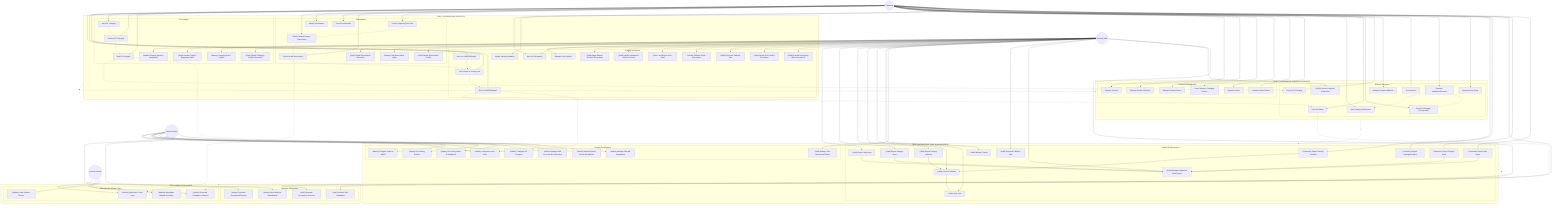 graph TD
    %% Actors positioned at top
    Customer((Customer))
    ParkingStaff((Parking Staff))
    SystemAdmin((System Admin))
    Auditor((Internal Auditor))

    %% ===== TIER 1: OPERATIONAL SERVICES =====
    subgraph Tier1["TIER 1: OPERATIONAL SERVICES"]
        direction TB
        subgraph ParkingOps["Parking Operations"]
            UC_EnterLot["Enter Lot (ANPR/Manual)"]
            UC_ParkVehicle["Park Vehicle & Occupy Slot"]
            UC_ExitLot["Exit Lot (ANPR/Manual)"]
            UC_ManageValet["Manage Valet Parking"]
            UC_ViewLotOccupancy["View Lot Occupancy"]
            UC_Staff_HandleManualOverride["(Staff) Apply Manual Override Procedures"]
            UC_HandleAbandonedVehicle["(Staff) Handle Abandoned Vehicle Protocol"]
            UC_InitiateParkingValidation["Initiate Parking Validation"]
            UC_DetectReportGateFault["Detect and Report Gate Fault"]
            UC_ActivateFallbackMode["Activate Fallback Mode Procedures"]
            UC_ReconcileVisit["(Staff) Reconcile Fallback Visit"]
            UC_HandleSlotConflict["(Staff) Handle Slot Conflict Resolution"]
            UC_ManageEmergencyMode["(Staff) Activate Emergency Mode Procedures"]
        end

        subgraph EVCharging["EV Charging"]
            UC_StartEVCharge["Start EV Charging"]
            UC_MonitorEVCharge["Monitor EV Charging"]
            UC_StopEVCharge["Stop EV Charging"]
            UC_HandleSessionInterruption["Handle Charging Session Interruption"]
            UC_HandleChargerFault["(Staff) Handle Charger Equipment Fault"]
            UC_ManageGracePeriod["Manage Charging Grace Period"]
            UC_HandleChargingConflict["(Staff) Handle Charging Conflict Resolution"]
        end

        subgraph Reservations["Reservations"]
            UC_MakeReservation["Make Parking/Charger Reservation"]
            UC_ModifyReservation["Modify Reservation"]
            UC_CancelReservation["Cancel Reservation"]
            UC_CheckInReservation["Check-In with Reservation"]
            UC_CreateSlotHold["Create Temporary Slot Hold"]
            UC_HandleReservationMismatch["(Staff) Handle Reservation Mismatch"]
            UC_ManageSoftHolds["Manage Soft Reservation Holds"]
            UC_HandleReservationConflict["(Staff) Handle Reservation Conflict"]
        end
    end

    %% ===== TIER 2: CUSTOMER & FINANCIAL SERVICES =====
    subgraph Tier2["TIER 2: CUSTOMER & FINANCIAL SERVICES"]
        direction TB
        subgraph CustomerMgmt["Customer Management"]
            UC_RegisterAccount["Register Account"]
            UC_ManageProfile["Manage Profile & Vehicles"]
            UC_ManagePasses["Manage Parking Passes"]
            UC_ViewHistory["View Parking & Charging History"]
            UC_RegisterVehicle["Register Vehicle"]
            UC_UpdateVehicleDetails["Update Vehicle Details"]
        end

        subgraph BillingPayments["Billing & Payments"]
            UC_ViewParkingFees["View Parking Fees/Quotes"]
            UC_PayForParking["Pay for Parking"]
            UC_ViewChargingFees["View EV Charging Fees/Quotes"]
            UC_PayForCharging["Pay for EV Charging"]
            UC_ManagePaymentMethods["Manage Payment Methods"]
            UC_ViewInvoices["View Invoices"]
            UC_RedeemValidation["Redeem Validation/Discount"]
            UC_RequestPriceQuote["Request Price Quote"]
            UC_ProcessPaymentSettlement["(Staff) Process Payment Settlement"]
        end
    end

    %% ===== TIER 3: INFRASTRUCTURE & MANAGEMENT =====
    subgraph Tier3["TIER 3: INFRASTRUCTURE & MANAGEMENT"]
        direction TB
        subgraph SystemConfig["System Configuration"]
            UC_Admin_ConfigLots["(Admin) Configure Lots & Slots"]
            UC_Admin_ConfigGates["(Admin) Configure Gates & ANPR"]
            UC_Admin_ConfigEVChargers["(Admin) Configure EV Chargers"]
            UC_Admin_SetParkingPolicies["(Admin) Set Parking Policies"]
            UC_Admin_SetPricingRules["(Admin) Set Pricing Rules & Validations"]
            UC_Admin_ManageStaffAccounts["(Admin) Manage Staff Accounts & Permissions"]
            UC_Admin_MonitorSystemHealth["(Admin) Monitor System Health & Fallbacks"]
            UC_Staff_ManageSlotOperationalStatus["(Staff) Manage Slot Operational Status"]
            UC_Admin_ManageExternalIntegrations["(Admin) Manage External Integrations"]
        end

        subgraph IncidentMgmt["Incident & Enforcement"]
            UC_Customer_ReportViolation["(Customer) Report Parking Violation"]
            UC_Customer_ReportDamageIncident["(Customer) Report Damage/Incident"]
            UC_Staff_ReportViolation["(Staff) Report Parking Violation"]
            UC_Staff_ProcessViolation["(Staff) Process Violation"]
            UC_Staff_IssueFine["(Staff) Issue Fine"]
            UC_Staff_ManageTowing["(Staff) Manage Towing"]
            UC_Staff_ManageEquipmentFault["(Staff) Manage Equipment Fault Report"]
            UC_Staff_ReportGateIssue["(Staff) Report Gate Issue"]
            UC_Customer_ReportGateIssue["(Customer) Report Gate Issue"]
            UC_Staff_ReportChargerIssue["(Staff) Report Charger Issue"]
            UC_Customer_ReportChargerIssue["(Customer) Report Charger Issue"]
            UC_Staff_ReconcileVisit["(Staff) Reconcile Fallback Visit"]
        end
    end

    %% ===== TIER 4: ANALYTICS & AUDIT =====
    subgraph Tier4["TIER 4: ANALYTICS & AUDIT"]
        direction TB
        subgraph Analytics["Analytics & Reporting"]
            UC_Admin_GenerateReports["(Admin) Generate Operational Reports"]
            UC_Admin_ViewAnalyticsDashboards["(Admin) View Analytics Dashboards"]
            UC_ViewPredictedAvailability["View Predicted Slot Availability"]
            UC_GenerateOccupancyForecast["(Staff) Generate Occupancy Forecast"]
        end

        subgraph Audit["Internal Audit & Event Trace"]
            UC_Auditor_ViewEventTrace["(Auditor) View Event Trace Logs"]
            UC_Auditor_AuditSystemEvents["(Auditor) Audit System Events"]
            UC_Auditor_GenerateComplianceReports["(Auditor) Generate Compliance Reports"]
            UC_Auditor_InvestigateOverrides["(Auditor) Investigate Manual Overrides"]
        end
    end

    %% Force vertical layout by creating dependencies between tiers
    %% Tier1 ~~~ Tier2 %% Using invisible links for direct vertical stacking
    %% Tier2 ~~~ Tier3
    %% Tier3 ~~~ Tier4

    %% Create invisible spacer nodes to force vertical positioning
    TierSpacer1[" "]:::spacer
    TierSpacer2[" "]:::spacer  
    TierSpacer3[" "]:::spacer
    
    %% Force vertical dependencies between tiers using spacers
    Tier1 -.-> TierSpacer1
    TierSpacer1 -.-> Tier2
    Tier2 -.-> TierSpacer2
    TierSpacer2 -.-> Tier3
    Tier3 -.-> TierSpacer3
    TierSpacer3 -.-> Tier4

    %% Customer Interactions
    Customer --> UC_EnterLot
    Customer --> UC_ParkVehicle
    Customer --> UC_ExitLot
    Customer --> UC_StartEVCharge
    Customer --> UC_MonitorEVCharge
    Customer --> UC_StopEVCharge
    Customer --> UC_MakeReservation
    Customer --> UC_ModifyReservation
    Customer --> UC_CancelReservation
    Customer --> UC_CheckInReservation
    Customer --> UC_CreateSlotHold
    Customer --> UC_RegisterAccount
    Customer --> UC_ManageProfile
    Customer --> UC_ManagePasses
    Customer --> UC_ViewHistory
    Customer --> UC_RegisterVehicle
    Customer --> UC_UpdateVehicleDetails
    Customer --> UC_ViewParkingFees
    Customer --> UC_PayForParking
    Customer --> UC_ViewChargingFees
    Customer --> UC_PayForCharging
    Customer --> UC_ManagePaymentMethods
    Customer --> UC_ViewInvoices
    Customer --> UC_RedeemValidation
    Customer --> UC_RequestPriceQuote
    Customer --> UC_Customer_ReportViolation
    Customer --> UC_Customer_ReportDamageIncident
    Customer --> UC_ViewPredictedAvailability
    Customer --> UC_ViewLotOccupancy
    Customer --> UC_Customer_ReportChargerIssue
    Customer --> UC_Customer_ReportGateIssue
    Customer --> UC_InitiateParkingValidation

    %% Parking Staff Interactions
    ParkingStaff --> UC_ManageValet
    ParkingStaff --> UC_Staff_ReportGateIssue
    ParkingStaff --> UC_Staff_ReportChargerIssue
    ParkingStaff --> UC_Staff_ReportViolation
    ParkingStaff --> UC_Staff_ProcessViolation
    ParkingStaff --> UC_Staff_IssueFine
    ParkingStaff --> UC_Staff_ManageTowing
    ParkingStaff --> UC_Staff_ManageSlotOperationalStatus
    ParkingStaff --> UC_ViewLotOccupancy
    ParkingStaff --> UC_Staff_HandleManualOverride
    ParkingStaff --> UC_Staff_ReconcileVisit
    ParkingStaff --> UC_Staff_ManageEquipmentFault
    ParkingStaff --> UC_HandleAbandonedVehicle
    ParkingStaff --> UC_HandleSessionInterruption
    ParkingStaff --> UC_HandleReservationMismatch
    ParkingStaff --> UC_ProcessPaymentSettlement
    ParkingStaff --> UC_GenerateOccupancyForecast
    ParkingStaff --> UC_DetectReportGateFault
    ParkingStaff --> UC_ActivateFallbackMode
    ParkingStaff --> UC_ReconcileVisit
    ParkingStaff --> UC_HandleSlotConflict
    ParkingStaff --> UC_ManageEmergencyMode
    ParkingStaff --> UC_HandleChargerFault
    ParkingStaff --> UC_ManageGracePeriod
    ParkingStaff --> UC_HandleChargingConflict
    ParkingStaff --> UC_ManageSoftHolds
    ParkingStaff --> UC_HandleReservationConflict

    %% System Admin Interactions
    SystemAdmin --> UC_Admin_ConfigLots
    SystemAdmin --> UC_Admin_ConfigGates
    SystemAdmin --> UC_Admin_ConfigEVChargers
    SystemAdmin --> UC_Admin_SetParkingPolicies
    SystemAdmin --> UC_Admin_SetPricingRules
    SystemAdmin --> UC_Admin_ManageStaffAccounts
    SystemAdmin --> UC_Admin_MonitorSystemHealth
    SystemAdmin --> UC_Admin_GenerateReports
    SystemAdmin --> UC_Admin_ViewAnalyticsDashboards
    SystemAdmin --> UC_Admin_ManageExternalIntegrations

    %% Auditor Interactions
    Auditor --> UC_Auditor_ViewEventTrace
    Auditor --> UC_Auditor_AuditSystemEvents
    Auditor --> UC_Auditor_GenerateComplianceReports
    Auditor --> UC_Auditor_InvestigateOverrides

    %% Key Relationships
    UC_EnterLot -.-> UC_ParkVehicle
    UC_ParkVehicle -.-> UC_ExitLot
    UC_ExitLot -.-> UC_PayForParking
    
    UC_StartEVCharge -.-> UC_MonitorEVCharge
    UC_MonitorEVCharge -.-> UC_StopEVCharge
    UC_StopEVCharge -.-> UC_PayForCharging
    
    UC_MakeReservation -.-> UC_CheckInReservation
    UC_CheckInReservation -.-> UC_ParkVehicle
    UC_CreateSlotHold -.-> UC_MakeReservation

    UC_Customer_ReportViolation --> UC_Staff_ProcessViolation
    UC_Staff_ReportViolation --> UC_Staff_ProcessViolation
    UC_Staff_ProcessViolation --> UC_Staff_IssueFine

    UC_RedeemValidation -.-> UC_ViewParkingFees
    UC_RedeemValidation -.-> UC_ViewChargingFees

    UC_Customer_ReportChargerIssue --> UC_Staff_ManageEquipmentFault
    UC_Staff_ReportChargerIssue --> UC_Staff_ManageEquipmentFault
    UC_Customer_ReportGateIssue --> UC_Staff_ManageEquipmentFault
    UC_Staff_ReportGateIssue --> UC_Staff_ManageEquipmentFault

    %% Additional cross-tier relationships to enforce vertical flow (optional, can be adjusted)
    UC_ExitLot -.-> UC_Admin_ConfigLots 
    UC_PayForParking -.-> UC_Auditor_GenerateComplianceReports
    UC_StopEVCharge -.-> UC_Admin_ConfigEVChargers
    UC_CheckInReservation -.-> UC_Auditor_ViewEventTrace
    
    classDef spacer fill:transparent,stroke:transparent,color:transparent